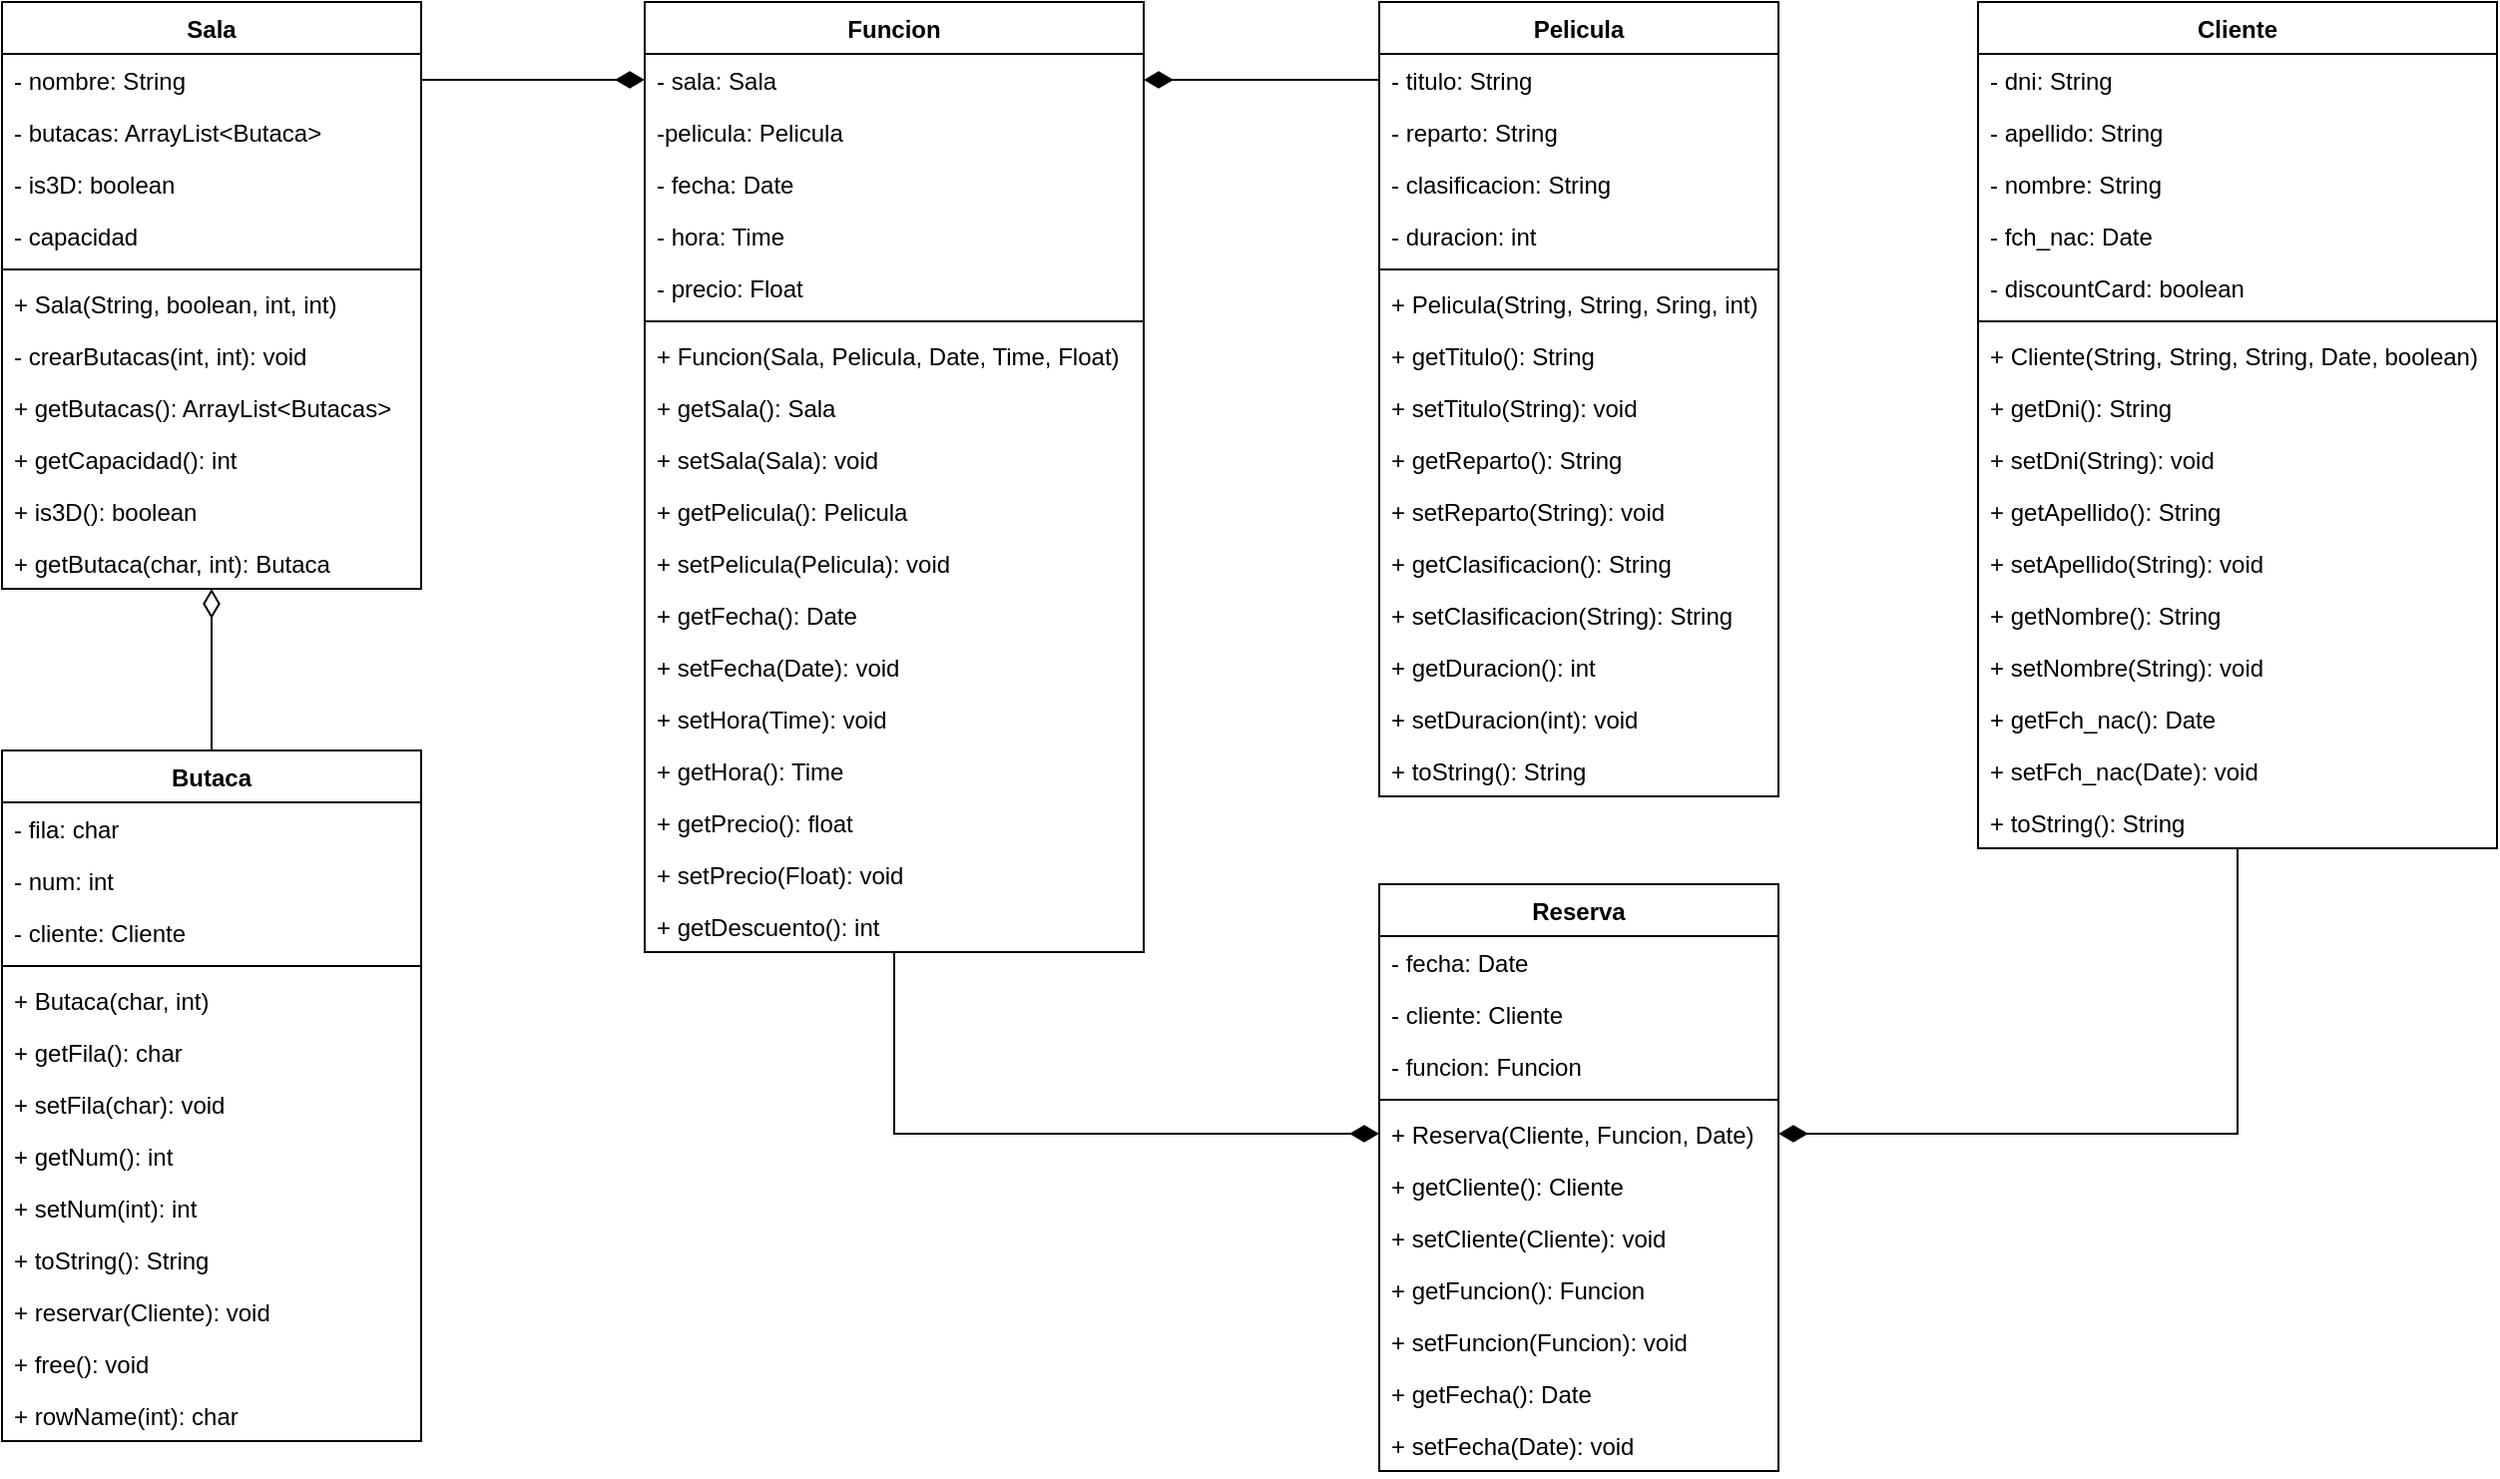 <mxfile version="19.0.3" type="device"><diagram id="43fKfJQcpCdvQfCs7pM7" name="Cinemar"><mxGraphModel dx="3111" dy="987" grid="1" gridSize="10" guides="1" tooltips="1" connect="1" arrows="1" fold="1" page="1" pageScale="1" pageWidth="827" pageHeight="1169" math="0" shadow="0"><root><mxCell id="0"/><mxCell id="1" parent="0"/><mxCell id="0FmVSyh_PZImWuG50L6B-93" style="edgeStyle=orthogonalEdgeStyle;rounded=0;orthogonalLoop=1;jettySize=auto;html=1;entryX=0.5;entryY=1;entryDx=0;entryDy=0;endArrow=diamondThin;endFill=0;endSize=12;startSize=12;" parent="1" source="0FmVSyh_PZImWuG50L6B-1" target="0FmVSyh_PZImWuG50L6B-81" edge="1"><mxGeometry relative="1" as="geometry"><mxPoint x="-760" y="350" as="targetPoint"/></mxGeometry></mxCell><mxCell id="0FmVSyh_PZImWuG50L6B-1" value="Butaca" style="swimlane;fontStyle=1;align=center;verticalAlign=top;childLayout=stackLayout;horizontal=1;startSize=26;horizontalStack=0;resizeParent=1;resizeParentMax=0;resizeLast=0;collapsible=1;marginBottom=0;" parent="1" vertex="1"><mxGeometry x="-860" y="415" width="210" height="346" as="geometry"/></mxCell><mxCell id="0FmVSyh_PZImWuG50L6B-2" value="- fila: char" style="text;strokeColor=none;fillColor=none;align=left;verticalAlign=top;spacingLeft=4;spacingRight=4;overflow=hidden;rotatable=0;points=[[0,0.5],[1,0.5]];portConstraint=eastwest;" parent="0FmVSyh_PZImWuG50L6B-1" vertex="1"><mxGeometry y="26" width="210" height="26" as="geometry"/></mxCell><mxCell id="0FmVSyh_PZImWuG50L6B-5" value="- num: int" style="text;strokeColor=none;fillColor=none;align=left;verticalAlign=top;spacingLeft=4;spacingRight=4;overflow=hidden;rotatable=0;points=[[0,0.5],[1,0.5]];portConstraint=eastwest;" parent="0FmVSyh_PZImWuG50L6B-1" vertex="1"><mxGeometry y="52" width="210" height="26" as="geometry"/></mxCell><mxCell id="0FmVSyh_PZImWuG50L6B-6" value="- cliente: Cliente" style="text;strokeColor=none;fillColor=none;align=left;verticalAlign=top;spacingLeft=4;spacingRight=4;overflow=hidden;rotatable=0;points=[[0,0.5],[1,0.5]];portConstraint=eastwest;" parent="0FmVSyh_PZImWuG50L6B-1" vertex="1"><mxGeometry y="78" width="210" height="26" as="geometry"/></mxCell><mxCell id="0FmVSyh_PZImWuG50L6B-3" value="" style="line;strokeWidth=1;fillColor=none;align=left;verticalAlign=middle;spacingTop=-1;spacingLeft=3;spacingRight=3;rotatable=0;labelPosition=right;points=[];portConstraint=eastwest;" parent="0FmVSyh_PZImWuG50L6B-1" vertex="1"><mxGeometry y="104" width="210" height="8" as="geometry"/></mxCell><mxCell id="0FmVSyh_PZImWuG50L6B-12" value="+ Butaca(char, int)" style="text;strokeColor=none;fillColor=none;align=left;verticalAlign=top;spacingLeft=4;spacingRight=4;overflow=hidden;rotatable=0;points=[[0,0.5],[1,0.5]];portConstraint=eastwest;" parent="0FmVSyh_PZImWuG50L6B-1" vertex="1"><mxGeometry y="112" width="210" height="26" as="geometry"/></mxCell><mxCell id="0FmVSyh_PZImWuG50L6B-4" value="+ getFila(): char" style="text;strokeColor=none;fillColor=none;align=left;verticalAlign=top;spacingLeft=4;spacingRight=4;overflow=hidden;rotatable=0;points=[[0,0.5],[1,0.5]];portConstraint=eastwest;" parent="0FmVSyh_PZImWuG50L6B-1" vertex="1"><mxGeometry y="138" width="210" height="26" as="geometry"/></mxCell><mxCell id="0FmVSyh_PZImWuG50L6B-15" value="+ setFila(char): void" style="text;strokeColor=none;fillColor=none;align=left;verticalAlign=top;spacingLeft=4;spacingRight=4;overflow=hidden;rotatable=0;points=[[0,0.5],[1,0.5]];portConstraint=eastwest;" parent="0FmVSyh_PZImWuG50L6B-1" vertex="1"><mxGeometry y="164" width="210" height="26" as="geometry"/></mxCell><mxCell id="0FmVSyh_PZImWuG50L6B-14" value="+ getNum(): int" style="text;strokeColor=none;fillColor=none;align=left;verticalAlign=top;spacingLeft=4;spacingRight=4;overflow=hidden;rotatable=0;points=[[0,0.5],[1,0.5]];portConstraint=eastwest;" parent="0FmVSyh_PZImWuG50L6B-1" vertex="1"><mxGeometry y="190" width="210" height="26" as="geometry"/></mxCell><mxCell id="0FmVSyh_PZImWuG50L6B-13" value="+ setNum(int): int" style="text;strokeColor=none;fillColor=none;align=left;verticalAlign=top;spacingLeft=4;spacingRight=4;overflow=hidden;rotatable=0;points=[[0,0.5],[1,0.5]];portConstraint=eastwest;" parent="0FmVSyh_PZImWuG50L6B-1" vertex="1"><mxGeometry y="216" width="210" height="26" as="geometry"/></mxCell><mxCell id="0FmVSyh_PZImWuG50L6B-11" value="+ toString(): String" style="text;strokeColor=none;fillColor=none;align=left;verticalAlign=top;spacingLeft=4;spacingRight=4;overflow=hidden;rotatable=0;points=[[0,0.5],[1,0.5]];portConstraint=eastwest;" parent="0FmVSyh_PZImWuG50L6B-1" vertex="1"><mxGeometry y="242" width="210" height="26" as="geometry"/></mxCell><mxCell id="0FmVSyh_PZImWuG50L6B-9" value="+ reservar(Cliente): void" style="text;strokeColor=none;fillColor=none;align=left;verticalAlign=top;spacingLeft=4;spacingRight=4;overflow=hidden;rotatable=0;points=[[0,0.5],[1,0.5]];portConstraint=eastwest;" parent="0FmVSyh_PZImWuG50L6B-1" vertex="1"><mxGeometry y="268" width="210" height="26" as="geometry"/></mxCell><mxCell id="0FmVSyh_PZImWuG50L6B-8" value="+ free(): void" style="text;strokeColor=none;fillColor=none;align=left;verticalAlign=top;spacingLeft=4;spacingRight=4;overflow=hidden;rotatable=0;points=[[0,0.5],[1,0.5]];portConstraint=eastwest;" parent="0FmVSyh_PZImWuG50L6B-1" vertex="1"><mxGeometry y="294" width="210" height="26" as="geometry"/></mxCell><mxCell id="0FmVSyh_PZImWuG50L6B-7" value="+ rowName(int): char" style="text;strokeColor=none;fillColor=none;align=left;verticalAlign=top;spacingLeft=4;spacingRight=4;overflow=hidden;rotatable=0;points=[[0,0.5],[1,0.5]];portConstraint=eastwest;" parent="0FmVSyh_PZImWuG50L6B-1" vertex="1"><mxGeometry y="320" width="210" height="26" as="geometry"/></mxCell><mxCell id="0FmVSyh_PZImWuG50L6B-99" style="edgeStyle=orthogonalEdgeStyle;rounded=0;orthogonalLoop=1;jettySize=auto;html=1;entryX=1;entryY=0.5;entryDx=0;entryDy=0;endArrow=diamondThin;endFill=1;startSize=12;endSize=12;" parent="1" source="0FmVSyh_PZImWuG50L6B-16" target="0FmVSyh_PZImWuG50L6B-72" edge="1"><mxGeometry relative="1" as="geometry"/></mxCell><mxCell id="0FmVSyh_PZImWuG50L6B-16" value="Cliente" style="swimlane;fontStyle=1;align=center;verticalAlign=top;childLayout=stackLayout;horizontal=1;startSize=26;horizontalStack=0;resizeParent=1;resizeParentMax=0;resizeLast=0;collapsible=1;marginBottom=0;" parent="1" vertex="1"><mxGeometry x="130" y="40" width="260" height="424" as="geometry"/></mxCell><mxCell id="0FmVSyh_PZImWuG50L6B-17" value="- dni: String" style="text;strokeColor=none;fillColor=none;align=left;verticalAlign=top;spacingLeft=4;spacingRight=4;overflow=hidden;rotatable=0;points=[[0,0.5],[1,0.5]];portConstraint=eastwest;" parent="0FmVSyh_PZImWuG50L6B-16" vertex="1"><mxGeometry y="26" width="260" height="26" as="geometry"/></mxCell><mxCell id="0FmVSyh_PZImWuG50L6B-23" value="- apellido: String" style="text;strokeColor=none;fillColor=none;align=left;verticalAlign=top;spacingLeft=4;spacingRight=4;overflow=hidden;rotatable=0;points=[[0,0.5],[1,0.5]];portConstraint=eastwest;" parent="0FmVSyh_PZImWuG50L6B-16" vertex="1"><mxGeometry y="52" width="260" height="26" as="geometry"/></mxCell><mxCell id="0FmVSyh_PZImWuG50L6B-22" value="- nombre: String" style="text;strokeColor=none;fillColor=none;align=left;verticalAlign=top;spacingLeft=4;spacingRight=4;overflow=hidden;rotatable=0;points=[[0,0.5],[1,0.5]];portConstraint=eastwest;" parent="0FmVSyh_PZImWuG50L6B-16" vertex="1"><mxGeometry y="78" width="260" height="26" as="geometry"/></mxCell><mxCell id="0FmVSyh_PZImWuG50L6B-21" value="- fch_nac: Date" style="text;strokeColor=none;fillColor=none;align=left;verticalAlign=top;spacingLeft=4;spacingRight=4;overflow=hidden;rotatable=0;points=[[0,0.5],[1,0.5]];portConstraint=eastwest;" parent="0FmVSyh_PZImWuG50L6B-16" vertex="1"><mxGeometry y="104" width="260" height="26" as="geometry"/></mxCell><mxCell id="0FmVSyh_PZImWuG50L6B-20" value="- discountCard: boolean" style="text;strokeColor=none;fillColor=none;align=left;verticalAlign=top;spacingLeft=4;spacingRight=4;overflow=hidden;rotatable=0;points=[[0,0.5],[1,0.5]];portConstraint=eastwest;" parent="0FmVSyh_PZImWuG50L6B-16" vertex="1"><mxGeometry y="130" width="260" height="26" as="geometry"/></mxCell><mxCell id="0FmVSyh_PZImWuG50L6B-18" value="" style="line;strokeWidth=1;fillColor=none;align=left;verticalAlign=middle;spacingTop=-1;spacingLeft=3;spacingRight=3;rotatable=0;labelPosition=right;points=[];portConstraint=eastwest;" parent="0FmVSyh_PZImWuG50L6B-16" vertex="1"><mxGeometry y="156" width="260" height="8" as="geometry"/></mxCell><mxCell id="0FmVSyh_PZImWuG50L6B-33" value="+ Cliente(String, String, String, Date, boolean)" style="text;strokeColor=none;fillColor=none;align=left;verticalAlign=top;spacingLeft=4;spacingRight=4;overflow=hidden;rotatable=0;points=[[0,0.5],[1,0.5]];portConstraint=eastwest;" parent="0FmVSyh_PZImWuG50L6B-16" vertex="1"><mxGeometry y="164" width="260" height="26" as="geometry"/></mxCell><mxCell id="0FmVSyh_PZImWuG50L6B-19" value="+ getDni(): String" style="text;strokeColor=none;fillColor=none;align=left;verticalAlign=top;spacingLeft=4;spacingRight=4;overflow=hidden;rotatable=0;points=[[0,0.5],[1,0.5]];portConstraint=eastwest;" parent="0FmVSyh_PZImWuG50L6B-16" vertex="1"><mxGeometry y="190" width="260" height="26" as="geometry"/></mxCell><mxCell id="0FmVSyh_PZImWuG50L6B-32" value="+ setDni(String): void" style="text;strokeColor=none;fillColor=none;align=left;verticalAlign=top;spacingLeft=4;spacingRight=4;overflow=hidden;rotatable=0;points=[[0,0.5],[1,0.5]];portConstraint=eastwest;" parent="0FmVSyh_PZImWuG50L6B-16" vertex="1"><mxGeometry y="216" width="260" height="26" as="geometry"/></mxCell><mxCell id="0FmVSyh_PZImWuG50L6B-31" value="+ getApellido(): String" style="text;strokeColor=none;fillColor=none;align=left;verticalAlign=top;spacingLeft=4;spacingRight=4;overflow=hidden;rotatable=0;points=[[0,0.5],[1,0.5]];portConstraint=eastwest;" parent="0FmVSyh_PZImWuG50L6B-16" vertex="1"><mxGeometry y="242" width="260" height="26" as="geometry"/></mxCell><mxCell id="0FmVSyh_PZImWuG50L6B-30" value="+ setApellido(String): void" style="text;strokeColor=none;fillColor=none;align=left;verticalAlign=top;spacingLeft=4;spacingRight=4;overflow=hidden;rotatable=0;points=[[0,0.5],[1,0.5]];portConstraint=eastwest;" parent="0FmVSyh_PZImWuG50L6B-16" vertex="1"><mxGeometry y="268" width="260" height="26" as="geometry"/></mxCell><mxCell id="0FmVSyh_PZImWuG50L6B-29" value="+ getNombre(): String" style="text;strokeColor=none;fillColor=none;align=left;verticalAlign=top;spacingLeft=4;spacingRight=4;overflow=hidden;rotatable=0;points=[[0,0.5],[1,0.5]];portConstraint=eastwest;" parent="0FmVSyh_PZImWuG50L6B-16" vertex="1"><mxGeometry y="294" width="260" height="26" as="geometry"/></mxCell><mxCell id="0FmVSyh_PZImWuG50L6B-28" value="+ setNombre(String): void" style="text;strokeColor=none;fillColor=none;align=left;verticalAlign=top;spacingLeft=4;spacingRight=4;overflow=hidden;rotatable=0;points=[[0,0.5],[1,0.5]];portConstraint=eastwest;" parent="0FmVSyh_PZImWuG50L6B-16" vertex="1"><mxGeometry y="320" width="260" height="26" as="geometry"/></mxCell><mxCell id="0FmVSyh_PZImWuG50L6B-27" value="+ getFch_nac(): Date" style="text;strokeColor=none;fillColor=none;align=left;verticalAlign=top;spacingLeft=4;spacingRight=4;overflow=hidden;rotatable=0;points=[[0,0.5],[1,0.5]];portConstraint=eastwest;" parent="0FmVSyh_PZImWuG50L6B-16" vertex="1"><mxGeometry y="346" width="260" height="26" as="geometry"/></mxCell><mxCell id="0FmVSyh_PZImWuG50L6B-26" value="+ setFch_nac(Date): void" style="text;strokeColor=none;fillColor=none;align=left;verticalAlign=top;spacingLeft=4;spacingRight=4;overflow=hidden;rotatable=0;points=[[0,0.5],[1,0.5]];portConstraint=eastwest;" parent="0FmVSyh_PZImWuG50L6B-16" vertex="1"><mxGeometry y="372" width="260" height="26" as="geometry"/></mxCell><mxCell id="0FmVSyh_PZImWuG50L6B-25" value="+ toString(): String" style="text;strokeColor=none;fillColor=none;align=left;verticalAlign=top;spacingLeft=4;spacingRight=4;overflow=hidden;rotatable=0;points=[[0,0.5],[1,0.5]];portConstraint=eastwest;" parent="0FmVSyh_PZImWuG50L6B-16" vertex="1"><mxGeometry y="398" width="260" height="26" as="geometry"/></mxCell><mxCell id="0FmVSyh_PZImWuG50L6B-98" style="edgeStyle=orthogonalEdgeStyle;rounded=0;orthogonalLoop=1;jettySize=auto;html=1;entryX=0;entryY=0.5;entryDx=0;entryDy=0;endArrow=diamondThin;endFill=1;startSize=12;endSize=12;" parent="1" source="0FmVSyh_PZImWuG50L6B-34" target="0FmVSyh_PZImWuG50L6B-72" edge="1"><mxGeometry relative="1" as="geometry"/></mxCell><mxCell id="0FmVSyh_PZImWuG50L6B-34" value="Funcion" style="swimlane;fontStyle=1;align=center;verticalAlign=top;childLayout=stackLayout;horizontal=1;startSize=26;horizontalStack=0;resizeParent=1;resizeParentMax=0;resizeLast=0;collapsible=1;marginBottom=0;" parent="1" vertex="1"><mxGeometry x="-538" y="40" width="250" height="476" as="geometry"/></mxCell><mxCell id="0FmVSyh_PZImWuG50L6B-35" value="- sala: Sala" style="text;strokeColor=none;fillColor=none;align=left;verticalAlign=top;spacingLeft=4;spacingRight=4;overflow=hidden;rotatable=0;points=[[0,0.5],[1,0.5]];portConstraint=eastwest;" parent="0FmVSyh_PZImWuG50L6B-34" vertex="1"><mxGeometry y="26" width="250" height="26" as="geometry"/></mxCell><mxCell id="0FmVSyh_PZImWuG50L6B-41" value="-pelicula: Pelicula" style="text;strokeColor=none;fillColor=none;align=left;verticalAlign=top;spacingLeft=4;spacingRight=4;overflow=hidden;rotatable=0;points=[[0,0.5],[1,0.5]];portConstraint=eastwest;" parent="0FmVSyh_PZImWuG50L6B-34" vertex="1"><mxGeometry y="52" width="250" height="26" as="geometry"/></mxCell><mxCell id="0FmVSyh_PZImWuG50L6B-40" value="- fecha: Date" style="text;strokeColor=none;fillColor=none;align=left;verticalAlign=top;spacingLeft=4;spacingRight=4;overflow=hidden;rotatable=0;points=[[0,0.5],[1,0.5]];portConstraint=eastwest;" parent="0FmVSyh_PZImWuG50L6B-34" vertex="1"><mxGeometry y="78" width="250" height="26" as="geometry"/></mxCell><mxCell id="0FmVSyh_PZImWuG50L6B-39" value="- hora: Time" style="text;strokeColor=none;fillColor=none;align=left;verticalAlign=top;spacingLeft=4;spacingRight=4;overflow=hidden;rotatable=0;points=[[0,0.5],[1,0.5]];portConstraint=eastwest;" parent="0FmVSyh_PZImWuG50L6B-34" vertex="1"><mxGeometry y="104" width="250" height="26" as="geometry"/></mxCell><mxCell id="0FmVSyh_PZImWuG50L6B-38" value="- precio: Float" style="text;strokeColor=none;fillColor=none;align=left;verticalAlign=top;spacingLeft=4;spacingRight=4;overflow=hidden;rotatable=0;points=[[0,0.5],[1,0.5]];portConstraint=eastwest;" parent="0FmVSyh_PZImWuG50L6B-34" vertex="1"><mxGeometry y="130" width="250" height="26" as="geometry"/></mxCell><mxCell id="0FmVSyh_PZImWuG50L6B-36" value="" style="line;strokeWidth=1;fillColor=none;align=left;verticalAlign=middle;spacingTop=-1;spacingLeft=3;spacingRight=3;rotatable=0;labelPosition=right;points=[];portConstraint=eastwest;" parent="0FmVSyh_PZImWuG50L6B-34" vertex="1"><mxGeometry y="156" width="250" height="8" as="geometry"/></mxCell><mxCell id="0FmVSyh_PZImWuG50L6B-37" value="+ Funcion(Sala, Pelicula, Date, Time, Float)" style="text;strokeColor=none;fillColor=none;align=left;verticalAlign=top;spacingLeft=4;spacingRight=4;overflow=hidden;rotatable=0;points=[[0,0.5],[1,0.5]];portConstraint=eastwest;" parent="0FmVSyh_PZImWuG50L6B-34" vertex="1"><mxGeometry y="164" width="250" height="26" as="geometry"/></mxCell><mxCell id="0FmVSyh_PZImWuG50L6B-52" value="+ getSala(): Sala" style="text;strokeColor=none;fillColor=none;align=left;verticalAlign=top;spacingLeft=4;spacingRight=4;overflow=hidden;rotatable=0;points=[[0,0.5],[1,0.5]];portConstraint=eastwest;" parent="0FmVSyh_PZImWuG50L6B-34" vertex="1"><mxGeometry y="190" width="250" height="26" as="geometry"/></mxCell><mxCell id="0FmVSyh_PZImWuG50L6B-51" value="+ setSala(Sala): void" style="text;strokeColor=none;fillColor=none;align=left;verticalAlign=top;spacingLeft=4;spacingRight=4;overflow=hidden;rotatable=0;points=[[0,0.5],[1,0.5]];portConstraint=eastwest;" parent="0FmVSyh_PZImWuG50L6B-34" vertex="1"><mxGeometry y="216" width="250" height="26" as="geometry"/></mxCell><mxCell id="0FmVSyh_PZImWuG50L6B-50" value="+ getPelicula(): Pelicula" style="text;strokeColor=none;fillColor=none;align=left;verticalAlign=top;spacingLeft=4;spacingRight=4;overflow=hidden;rotatable=0;points=[[0,0.5],[1,0.5]];portConstraint=eastwest;" parent="0FmVSyh_PZImWuG50L6B-34" vertex="1"><mxGeometry y="242" width="250" height="26" as="geometry"/></mxCell><mxCell id="0FmVSyh_PZImWuG50L6B-49" value="+ setPelicula(Pelicula): void" style="text;strokeColor=none;fillColor=none;align=left;verticalAlign=top;spacingLeft=4;spacingRight=4;overflow=hidden;rotatable=0;points=[[0,0.5],[1,0.5]];portConstraint=eastwest;" parent="0FmVSyh_PZImWuG50L6B-34" vertex="1"><mxGeometry y="268" width="250" height="26" as="geometry"/></mxCell><mxCell id="0FmVSyh_PZImWuG50L6B-48" value="+ getFecha(): Date" style="text;strokeColor=none;fillColor=none;align=left;verticalAlign=top;spacingLeft=4;spacingRight=4;overflow=hidden;rotatable=0;points=[[0,0.5],[1,0.5]];portConstraint=eastwest;" parent="0FmVSyh_PZImWuG50L6B-34" vertex="1"><mxGeometry y="294" width="250" height="26" as="geometry"/></mxCell><mxCell id="0FmVSyh_PZImWuG50L6B-47" value="+ setFecha(Date): void" style="text;strokeColor=none;fillColor=none;align=left;verticalAlign=top;spacingLeft=4;spacingRight=4;overflow=hidden;rotatable=0;points=[[0,0.5],[1,0.5]];portConstraint=eastwest;" parent="0FmVSyh_PZImWuG50L6B-34" vertex="1"><mxGeometry y="320" width="250" height="26" as="geometry"/></mxCell><mxCell id="0FmVSyh_PZImWuG50L6B-46" value="+ setHora(Time): void" style="text;strokeColor=none;fillColor=none;align=left;verticalAlign=top;spacingLeft=4;spacingRight=4;overflow=hidden;rotatable=0;points=[[0,0.5],[1,0.5]];portConstraint=eastwest;" parent="0FmVSyh_PZImWuG50L6B-34" vertex="1"><mxGeometry y="346" width="250" height="26" as="geometry"/></mxCell><mxCell id="0FmVSyh_PZImWuG50L6B-45" value="+ getHora(): Time" style="text;strokeColor=none;fillColor=none;align=left;verticalAlign=top;spacingLeft=4;spacingRight=4;overflow=hidden;rotatable=0;points=[[0,0.5],[1,0.5]];portConstraint=eastwest;" parent="0FmVSyh_PZImWuG50L6B-34" vertex="1"><mxGeometry y="372" width="250" height="26" as="geometry"/></mxCell><mxCell id="0FmVSyh_PZImWuG50L6B-44" value="+ getPrecio(): float" style="text;strokeColor=none;fillColor=none;align=left;verticalAlign=top;spacingLeft=4;spacingRight=4;overflow=hidden;rotatable=0;points=[[0,0.5],[1,0.5]];portConstraint=eastwest;" parent="0FmVSyh_PZImWuG50L6B-34" vertex="1"><mxGeometry y="398" width="250" height="26" as="geometry"/></mxCell><mxCell id="0FmVSyh_PZImWuG50L6B-43" value="+ setPrecio(Float): void" style="text;strokeColor=none;fillColor=none;align=left;verticalAlign=top;spacingLeft=4;spacingRight=4;overflow=hidden;rotatable=0;points=[[0,0.5],[1,0.5]];portConstraint=eastwest;" parent="0FmVSyh_PZImWuG50L6B-34" vertex="1"><mxGeometry y="424" width="250" height="26" as="geometry"/></mxCell><mxCell id="0FmVSyh_PZImWuG50L6B-42" value="+ getDescuento(): int" style="text;strokeColor=none;fillColor=none;align=left;verticalAlign=top;spacingLeft=4;spacingRight=4;overflow=hidden;rotatable=0;points=[[0,0.5],[1,0.5]];portConstraint=eastwest;" parent="0FmVSyh_PZImWuG50L6B-34" vertex="1"><mxGeometry y="450" width="250" height="26" as="geometry"/></mxCell><mxCell id="0FmVSyh_PZImWuG50L6B-53" value="Pelicula" style="swimlane;fontStyle=1;align=center;verticalAlign=top;childLayout=stackLayout;horizontal=1;startSize=26;horizontalStack=0;resizeParent=1;resizeParentMax=0;resizeLast=0;collapsible=1;marginBottom=0;" parent="1" vertex="1"><mxGeometry x="-170" y="40" width="200" height="398" as="geometry"/></mxCell><mxCell id="0FmVSyh_PZImWuG50L6B-54" value="- titulo: String" style="text;strokeColor=none;fillColor=none;align=left;verticalAlign=top;spacingLeft=4;spacingRight=4;overflow=hidden;rotatable=0;points=[[0,0.5],[1,0.5]];portConstraint=eastwest;" parent="0FmVSyh_PZImWuG50L6B-53" vertex="1"><mxGeometry y="26" width="200" height="26" as="geometry"/></mxCell><mxCell id="0FmVSyh_PZImWuG50L6B-59" value="- reparto: String" style="text;strokeColor=none;fillColor=none;align=left;verticalAlign=top;spacingLeft=4;spacingRight=4;overflow=hidden;rotatable=0;points=[[0,0.5],[1,0.5]];portConstraint=eastwest;" parent="0FmVSyh_PZImWuG50L6B-53" vertex="1"><mxGeometry y="52" width="200" height="26" as="geometry"/></mxCell><mxCell id="0FmVSyh_PZImWuG50L6B-58" value="- clasificacion: String" style="text;strokeColor=none;fillColor=none;align=left;verticalAlign=top;spacingLeft=4;spacingRight=4;overflow=hidden;rotatable=0;points=[[0,0.5],[1,0.5]];portConstraint=eastwest;" parent="0FmVSyh_PZImWuG50L6B-53" vertex="1"><mxGeometry y="78" width="200" height="26" as="geometry"/></mxCell><mxCell id="0FmVSyh_PZImWuG50L6B-57" value="- duracion: int" style="text;strokeColor=none;fillColor=none;align=left;verticalAlign=top;spacingLeft=4;spacingRight=4;overflow=hidden;rotatable=0;points=[[0,0.5],[1,0.5]];portConstraint=eastwest;" parent="0FmVSyh_PZImWuG50L6B-53" vertex="1"><mxGeometry y="104" width="200" height="26" as="geometry"/></mxCell><mxCell id="0FmVSyh_PZImWuG50L6B-55" value="" style="line;strokeWidth=1;fillColor=none;align=left;verticalAlign=middle;spacingTop=-1;spacingLeft=3;spacingRight=3;rotatable=0;labelPosition=right;points=[];portConstraint=eastwest;" parent="0FmVSyh_PZImWuG50L6B-53" vertex="1"><mxGeometry y="130" width="200" height="8" as="geometry"/></mxCell><mxCell id="0FmVSyh_PZImWuG50L6B-56" value="+ Pelicula(String, String, Sring, int)" style="text;strokeColor=none;fillColor=none;align=left;verticalAlign=top;spacingLeft=4;spacingRight=4;overflow=hidden;rotatable=0;points=[[0,0.5],[1,0.5]];portConstraint=eastwest;" parent="0FmVSyh_PZImWuG50L6B-53" vertex="1"><mxGeometry y="138" width="200" height="26" as="geometry"/></mxCell><mxCell id="0FmVSyh_PZImWuG50L6B-68" value="+ getTitulo(): String" style="text;strokeColor=none;fillColor=none;align=left;verticalAlign=top;spacingLeft=4;spacingRight=4;overflow=hidden;rotatable=0;points=[[0,0.5],[1,0.5]];portConstraint=eastwest;" parent="0FmVSyh_PZImWuG50L6B-53" vertex="1"><mxGeometry y="164" width="200" height="26" as="geometry"/></mxCell><mxCell id="0FmVSyh_PZImWuG50L6B-67" value="+ setTitulo(String): void" style="text;strokeColor=none;fillColor=none;align=left;verticalAlign=top;spacingLeft=4;spacingRight=4;overflow=hidden;rotatable=0;points=[[0,0.5],[1,0.5]];portConstraint=eastwest;" parent="0FmVSyh_PZImWuG50L6B-53" vertex="1"><mxGeometry y="190" width="200" height="26" as="geometry"/></mxCell><mxCell id="0FmVSyh_PZImWuG50L6B-66" value="+ getReparto(): String&#10;" style="text;strokeColor=none;fillColor=none;align=left;verticalAlign=top;spacingLeft=4;spacingRight=4;overflow=hidden;rotatable=0;points=[[0,0.5],[1,0.5]];portConstraint=eastwest;" parent="0FmVSyh_PZImWuG50L6B-53" vertex="1"><mxGeometry y="216" width="200" height="26" as="geometry"/></mxCell><mxCell id="0FmVSyh_PZImWuG50L6B-65" value="+ setReparto(String): void" style="text;strokeColor=none;fillColor=none;align=left;verticalAlign=top;spacingLeft=4;spacingRight=4;overflow=hidden;rotatable=0;points=[[0,0.5],[1,0.5]];portConstraint=eastwest;" parent="0FmVSyh_PZImWuG50L6B-53" vertex="1"><mxGeometry y="242" width="200" height="26" as="geometry"/></mxCell><mxCell id="0FmVSyh_PZImWuG50L6B-64" value="+ getClasificacion(): String" style="text;strokeColor=none;fillColor=none;align=left;verticalAlign=top;spacingLeft=4;spacingRight=4;overflow=hidden;rotatable=0;points=[[0,0.5],[1,0.5]];portConstraint=eastwest;" parent="0FmVSyh_PZImWuG50L6B-53" vertex="1"><mxGeometry y="268" width="200" height="26" as="geometry"/></mxCell><mxCell id="0FmVSyh_PZImWuG50L6B-63" value="+ setClasificacion(String): String" style="text;strokeColor=none;fillColor=none;align=left;verticalAlign=top;spacingLeft=4;spacingRight=4;overflow=hidden;rotatable=0;points=[[0,0.5],[1,0.5]];portConstraint=eastwest;" parent="0FmVSyh_PZImWuG50L6B-53" vertex="1"><mxGeometry y="294" width="200" height="26" as="geometry"/></mxCell><mxCell id="0FmVSyh_PZImWuG50L6B-62" value="+ getDuracion(): int" style="text;strokeColor=none;fillColor=none;align=left;verticalAlign=top;spacingLeft=4;spacingRight=4;overflow=hidden;rotatable=0;points=[[0,0.5],[1,0.5]];portConstraint=eastwest;" parent="0FmVSyh_PZImWuG50L6B-53" vertex="1"><mxGeometry y="320" width="200" height="26" as="geometry"/></mxCell><mxCell id="0FmVSyh_PZImWuG50L6B-61" value="+ setDuracion(int): void" style="text;strokeColor=none;fillColor=none;align=left;verticalAlign=top;spacingLeft=4;spacingRight=4;overflow=hidden;rotatable=0;points=[[0,0.5],[1,0.5]];portConstraint=eastwest;" parent="0FmVSyh_PZImWuG50L6B-53" vertex="1"><mxGeometry y="346" width="200" height="26" as="geometry"/></mxCell><mxCell id="0FmVSyh_PZImWuG50L6B-60" value="+ toString(): String" style="text;strokeColor=none;fillColor=none;align=left;verticalAlign=top;spacingLeft=4;spacingRight=4;overflow=hidden;rotatable=0;points=[[0,0.5],[1,0.5]];portConstraint=eastwest;" parent="0FmVSyh_PZImWuG50L6B-53" vertex="1"><mxGeometry y="372" width="200" height="26" as="geometry"/></mxCell><mxCell id="0FmVSyh_PZImWuG50L6B-69" value="Reserva" style="swimlane;fontStyle=1;align=center;verticalAlign=top;childLayout=stackLayout;horizontal=1;startSize=26;horizontalStack=0;resizeParent=1;resizeParentMax=0;resizeLast=0;collapsible=1;marginBottom=0;" parent="1" vertex="1"><mxGeometry x="-170" y="482" width="200" height="294" as="geometry"/></mxCell><mxCell id="0FmVSyh_PZImWuG50L6B-70" value="- fecha: Date" style="text;strokeColor=none;fillColor=none;align=left;verticalAlign=top;spacingLeft=4;spacingRight=4;overflow=hidden;rotatable=0;points=[[0,0.5],[1,0.5]];portConstraint=eastwest;" parent="0FmVSyh_PZImWuG50L6B-69" vertex="1"><mxGeometry y="26" width="200" height="26" as="geometry"/></mxCell><mxCell id="0FmVSyh_PZImWuG50L6B-74" value="- cliente: Cliente" style="text;strokeColor=none;fillColor=none;align=left;verticalAlign=top;spacingLeft=4;spacingRight=4;overflow=hidden;rotatable=0;points=[[0,0.5],[1,0.5]];portConstraint=eastwest;" parent="0FmVSyh_PZImWuG50L6B-69" vertex="1"><mxGeometry y="52" width="200" height="26" as="geometry"/></mxCell><mxCell id="0FmVSyh_PZImWuG50L6B-73" value="- funcion: Funcion" style="text;strokeColor=none;fillColor=none;align=left;verticalAlign=top;spacingLeft=4;spacingRight=4;overflow=hidden;rotatable=0;points=[[0,0.5],[1,0.5]];portConstraint=eastwest;" parent="0FmVSyh_PZImWuG50L6B-69" vertex="1"><mxGeometry y="78" width="200" height="26" as="geometry"/></mxCell><mxCell id="0FmVSyh_PZImWuG50L6B-71" value="" style="line;strokeWidth=1;fillColor=none;align=left;verticalAlign=middle;spacingTop=-1;spacingLeft=3;spacingRight=3;rotatable=0;labelPosition=right;points=[];portConstraint=eastwest;" parent="0FmVSyh_PZImWuG50L6B-69" vertex="1"><mxGeometry y="104" width="200" height="8" as="geometry"/></mxCell><mxCell id="0FmVSyh_PZImWuG50L6B-72" value="+ Reserva(Cliente, Funcion, Date)" style="text;strokeColor=none;fillColor=none;align=left;verticalAlign=top;spacingLeft=4;spacingRight=4;overflow=hidden;rotatable=0;points=[[0,0.5],[1,0.5]];portConstraint=eastwest;" parent="0FmVSyh_PZImWuG50L6B-69" vertex="1"><mxGeometry y="112" width="200" height="26" as="geometry"/></mxCell><mxCell id="0FmVSyh_PZImWuG50L6B-80" value="+ getCliente(): Cliente" style="text;strokeColor=none;fillColor=none;align=left;verticalAlign=top;spacingLeft=4;spacingRight=4;overflow=hidden;rotatable=0;points=[[0,0.5],[1,0.5]];portConstraint=eastwest;" parent="0FmVSyh_PZImWuG50L6B-69" vertex="1"><mxGeometry y="138" width="200" height="26" as="geometry"/></mxCell><mxCell id="0FmVSyh_PZImWuG50L6B-79" value="+ setCliente(Cliente): void" style="text;strokeColor=none;fillColor=none;align=left;verticalAlign=top;spacingLeft=4;spacingRight=4;overflow=hidden;rotatable=0;points=[[0,0.5],[1,0.5]];portConstraint=eastwest;" parent="0FmVSyh_PZImWuG50L6B-69" vertex="1"><mxGeometry y="164" width="200" height="26" as="geometry"/></mxCell><mxCell id="0FmVSyh_PZImWuG50L6B-78" value="+ getFuncion(): Funcion" style="text;strokeColor=none;fillColor=none;align=left;verticalAlign=top;spacingLeft=4;spacingRight=4;overflow=hidden;rotatable=0;points=[[0,0.5],[1,0.5]];portConstraint=eastwest;" parent="0FmVSyh_PZImWuG50L6B-69" vertex="1"><mxGeometry y="190" width="200" height="26" as="geometry"/></mxCell><mxCell id="0FmVSyh_PZImWuG50L6B-77" value="+ setFuncion(Funcion): void" style="text;strokeColor=none;fillColor=none;align=left;verticalAlign=top;spacingLeft=4;spacingRight=4;overflow=hidden;rotatable=0;points=[[0,0.5],[1,0.5]];portConstraint=eastwest;" parent="0FmVSyh_PZImWuG50L6B-69" vertex="1"><mxGeometry y="216" width="200" height="26" as="geometry"/></mxCell><mxCell id="0FmVSyh_PZImWuG50L6B-76" value="+ getFecha(): Date" style="text;strokeColor=none;fillColor=none;align=left;verticalAlign=top;spacingLeft=4;spacingRight=4;overflow=hidden;rotatable=0;points=[[0,0.5],[1,0.5]];portConstraint=eastwest;" parent="0FmVSyh_PZImWuG50L6B-69" vertex="1"><mxGeometry y="242" width="200" height="26" as="geometry"/></mxCell><mxCell id="0FmVSyh_PZImWuG50L6B-75" value="+ setFecha(Date): void" style="text;strokeColor=none;fillColor=none;align=left;verticalAlign=top;spacingLeft=4;spacingRight=4;overflow=hidden;rotatable=0;points=[[0,0.5],[1,0.5]];portConstraint=eastwest;" parent="0FmVSyh_PZImWuG50L6B-69" vertex="1"><mxGeometry y="268" width="200" height="26" as="geometry"/></mxCell><mxCell id="0FmVSyh_PZImWuG50L6B-81" value="Sala" style="swimlane;fontStyle=1;align=center;verticalAlign=top;childLayout=stackLayout;horizontal=1;startSize=26;horizontalStack=0;resizeParent=1;resizeParentMax=0;resizeLast=0;collapsible=1;marginBottom=0;" parent="1" vertex="1"><mxGeometry x="-860" y="40" width="210" height="294" as="geometry"/></mxCell><mxCell id="0FmVSyh_PZImWuG50L6B-82" value="- nombre: String" style="text;strokeColor=none;fillColor=none;align=left;verticalAlign=top;spacingLeft=4;spacingRight=4;overflow=hidden;rotatable=0;points=[[0,0.5],[1,0.5]];portConstraint=eastwest;" parent="0FmVSyh_PZImWuG50L6B-81" vertex="1"><mxGeometry y="26" width="210" height="26" as="geometry"/></mxCell><mxCell id="0FmVSyh_PZImWuG50L6B-87" value="- butacas: ArrayList&lt;Butaca&gt;" style="text;strokeColor=none;fillColor=none;align=left;verticalAlign=top;spacingLeft=4;spacingRight=4;overflow=hidden;rotatable=0;points=[[0,0.5],[1,0.5]];portConstraint=eastwest;" parent="0FmVSyh_PZImWuG50L6B-81" vertex="1"><mxGeometry y="52" width="210" height="26" as="geometry"/></mxCell><mxCell id="0FmVSyh_PZImWuG50L6B-86" value="- is3D: boolean" style="text;strokeColor=none;fillColor=none;align=left;verticalAlign=top;spacingLeft=4;spacingRight=4;overflow=hidden;rotatable=0;points=[[0,0.5],[1,0.5]];portConstraint=eastwest;" parent="0FmVSyh_PZImWuG50L6B-81" vertex="1"><mxGeometry y="78" width="210" height="26" as="geometry"/></mxCell><mxCell id="0FmVSyh_PZImWuG50L6B-85" value="- capacidad" style="text;strokeColor=none;fillColor=none;align=left;verticalAlign=top;spacingLeft=4;spacingRight=4;overflow=hidden;rotatable=0;points=[[0,0.5],[1,0.5]];portConstraint=eastwest;" parent="0FmVSyh_PZImWuG50L6B-81" vertex="1"><mxGeometry y="104" width="210" height="26" as="geometry"/></mxCell><mxCell id="0FmVSyh_PZImWuG50L6B-83" value="" style="line;strokeWidth=1;fillColor=none;align=left;verticalAlign=middle;spacingTop=-1;spacingLeft=3;spacingRight=3;rotatable=0;labelPosition=right;points=[];portConstraint=eastwest;" parent="0FmVSyh_PZImWuG50L6B-81" vertex="1"><mxGeometry y="130" width="210" height="8" as="geometry"/></mxCell><mxCell id="0FmVSyh_PZImWuG50L6B-84" value="+ Sala(String, boolean, int, int)" style="text;strokeColor=none;fillColor=none;align=left;verticalAlign=top;spacingLeft=4;spacingRight=4;overflow=hidden;rotatable=0;points=[[0,0.5],[1,0.5]];portConstraint=eastwest;" parent="0FmVSyh_PZImWuG50L6B-81" vertex="1"><mxGeometry y="138" width="210" height="26" as="geometry"/></mxCell><mxCell id="0FmVSyh_PZImWuG50L6B-92" value="- crearButacas(int, int): void" style="text;strokeColor=none;fillColor=none;align=left;verticalAlign=top;spacingLeft=4;spacingRight=4;overflow=hidden;rotatable=0;points=[[0,0.5],[1,0.5]];portConstraint=eastwest;" parent="0FmVSyh_PZImWuG50L6B-81" vertex="1"><mxGeometry y="164" width="210" height="26" as="geometry"/></mxCell><mxCell id="0FmVSyh_PZImWuG50L6B-91" value="+ getButacas(): ArrayList&lt;Butacas&gt;" style="text;strokeColor=none;fillColor=none;align=left;verticalAlign=top;spacingLeft=4;spacingRight=4;overflow=hidden;rotatable=0;points=[[0,0.5],[1,0.5]];portConstraint=eastwest;" parent="0FmVSyh_PZImWuG50L6B-81" vertex="1"><mxGeometry y="190" width="210" height="26" as="geometry"/></mxCell><mxCell id="0FmVSyh_PZImWuG50L6B-90" value="+ getCapacidad(): int" style="text;strokeColor=none;fillColor=none;align=left;verticalAlign=top;spacingLeft=4;spacingRight=4;overflow=hidden;rotatable=0;points=[[0,0.5],[1,0.5]];portConstraint=eastwest;" parent="0FmVSyh_PZImWuG50L6B-81" vertex="1"><mxGeometry y="216" width="210" height="26" as="geometry"/></mxCell><mxCell id="0FmVSyh_PZImWuG50L6B-89" value="+ is3D(): boolean" style="text;strokeColor=none;fillColor=none;align=left;verticalAlign=top;spacingLeft=4;spacingRight=4;overflow=hidden;rotatable=0;points=[[0,0.5],[1,0.5]];portConstraint=eastwest;" parent="0FmVSyh_PZImWuG50L6B-81" vertex="1"><mxGeometry y="242" width="210" height="26" as="geometry"/></mxCell><mxCell id="0FmVSyh_PZImWuG50L6B-88" value="+ getButaca(char, int): Butaca" style="text;strokeColor=none;fillColor=none;align=left;verticalAlign=top;spacingLeft=4;spacingRight=4;overflow=hidden;rotatable=0;points=[[0,0.5],[1,0.5]];portConstraint=eastwest;" parent="0FmVSyh_PZImWuG50L6B-81" vertex="1"><mxGeometry y="268" width="210" height="26" as="geometry"/></mxCell><mxCell id="0FmVSyh_PZImWuG50L6B-95" style="edgeStyle=orthogonalEdgeStyle;rounded=0;orthogonalLoop=1;jettySize=auto;html=1;exitX=0;exitY=0.5;exitDx=0;exitDy=0;entryX=1;entryY=0.5;entryDx=0;entryDy=0;endArrow=diamondThin;endFill=1;startSize=12;endSize=12;" parent="1" source="0FmVSyh_PZImWuG50L6B-54" target="0FmVSyh_PZImWuG50L6B-35" edge="1"><mxGeometry relative="1" as="geometry"/></mxCell><mxCell id="0FmVSyh_PZImWuG50L6B-96" style="edgeStyle=orthogonalEdgeStyle;rounded=0;orthogonalLoop=1;jettySize=auto;html=1;exitX=1;exitY=0.5;exitDx=0;exitDy=0;entryX=0;entryY=0.5;entryDx=0;entryDy=0;endArrow=diamondThin;endFill=1;startSize=12;endSize=12;" parent="1" source="0FmVSyh_PZImWuG50L6B-82" target="0FmVSyh_PZImWuG50L6B-35" edge="1"><mxGeometry relative="1" as="geometry"/></mxCell></root></mxGraphModel></diagram></mxfile>